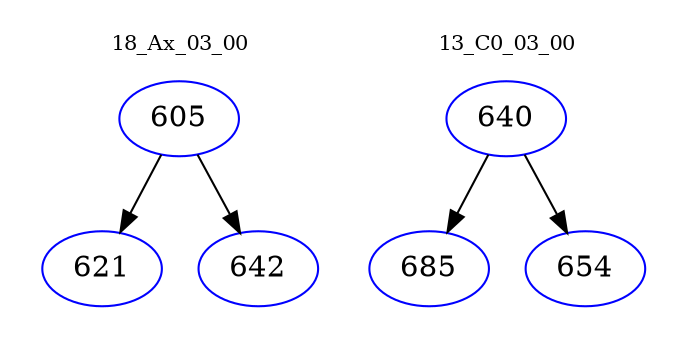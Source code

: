 digraph{
subgraph cluster_0 {
color = white
label = "18_Ax_03_00";
fontsize=10;
T0_605 [label="605", color="blue"]
T0_605 -> T0_621 [color="black"]
T0_621 [label="621", color="blue"]
T0_605 -> T0_642 [color="black"]
T0_642 [label="642", color="blue"]
}
subgraph cluster_1 {
color = white
label = "13_C0_03_00";
fontsize=10;
T1_640 [label="640", color="blue"]
T1_640 -> T1_685 [color="black"]
T1_685 [label="685", color="blue"]
T1_640 -> T1_654 [color="black"]
T1_654 [label="654", color="blue"]
}
}
